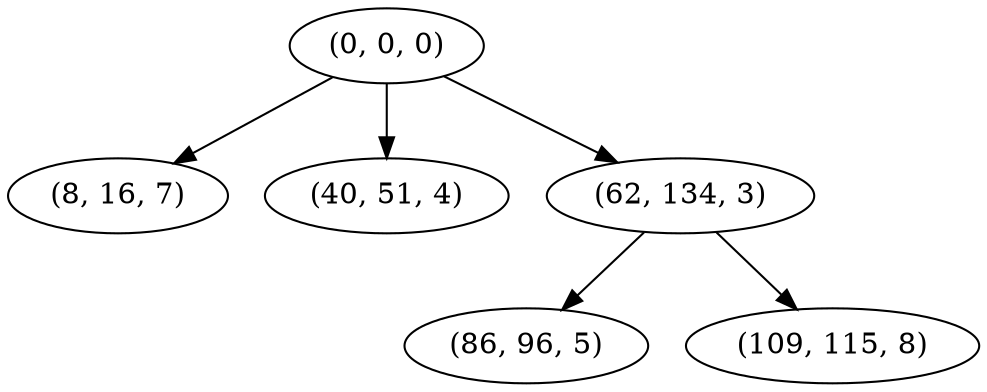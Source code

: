 digraph tree {
    "(0, 0, 0)";
    "(8, 16, 7)";
    "(40, 51, 4)";
    "(62, 134, 3)";
    "(86, 96, 5)";
    "(109, 115, 8)";
    "(0, 0, 0)" -> "(8, 16, 7)";
    "(0, 0, 0)" -> "(40, 51, 4)";
    "(0, 0, 0)" -> "(62, 134, 3)";
    "(62, 134, 3)" -> "(86, 96, 5)";
    "(62, 134, 3)" -> "(109, 115, 8)";
}
